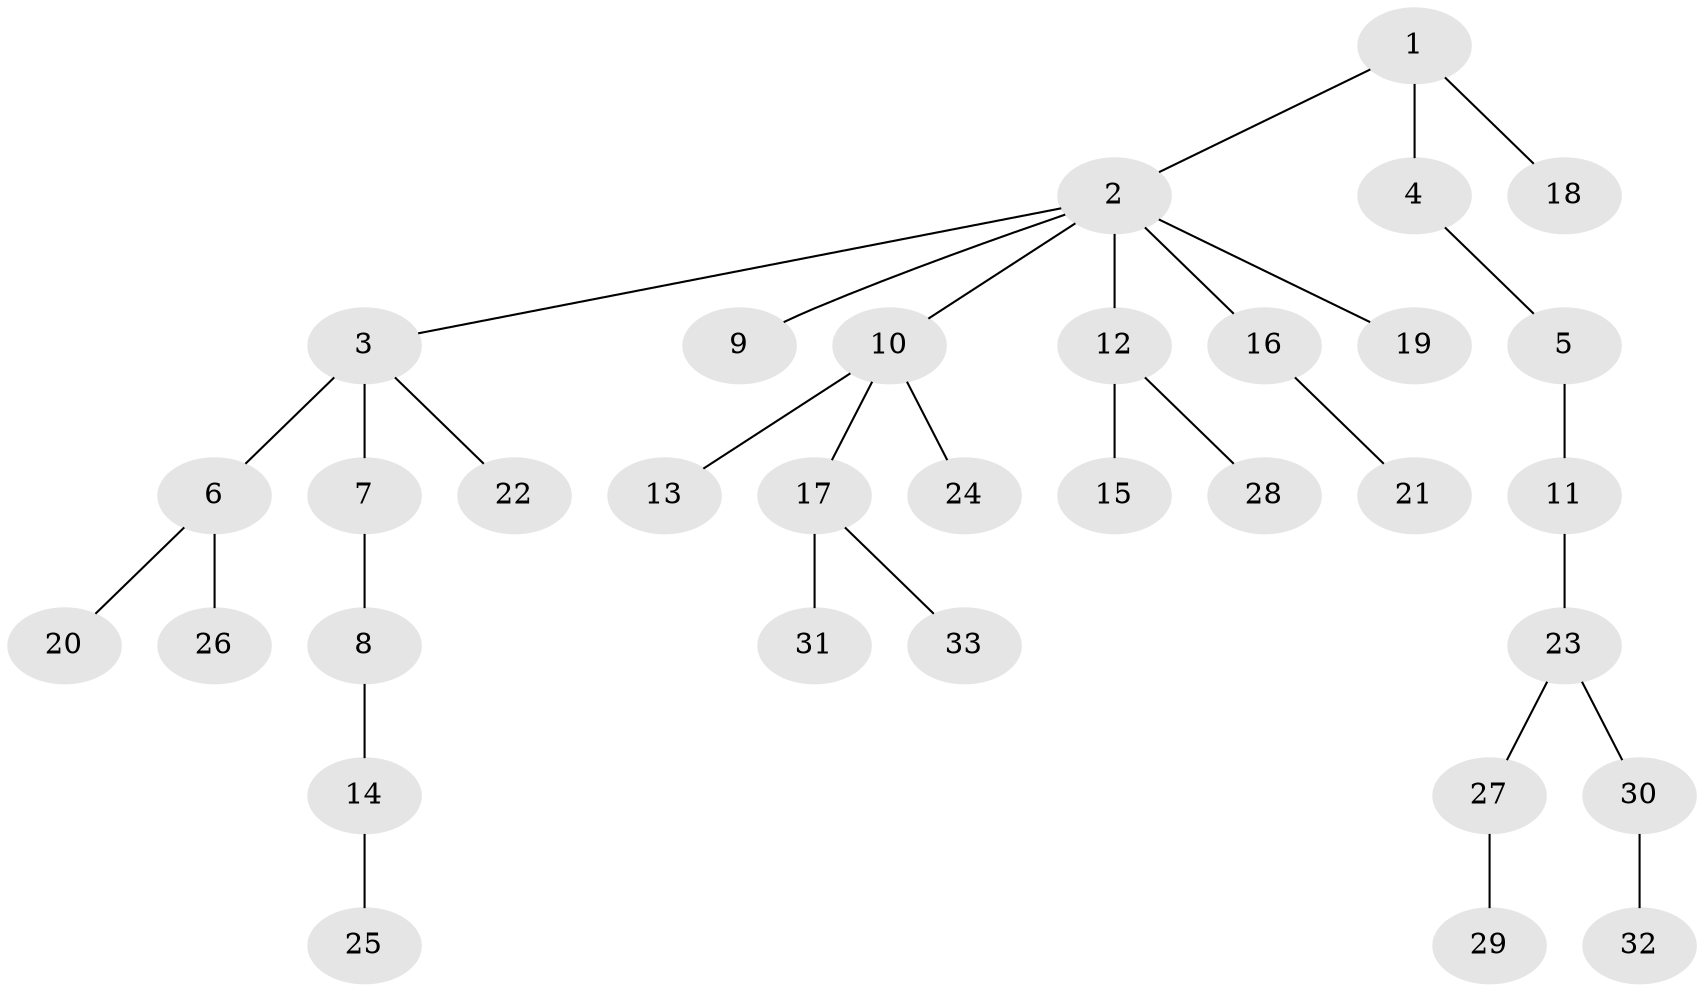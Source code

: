 // original degree distribution, {4: 0.06349206349206349, 8: 0.015873015873015872, 3: 0.1111111111111111, 1: 0.5238095238095238, 2: 0.23809523809523808, 6: 0.015873015873015872, 5: 0.031746031746031744}
// Generated by graph-tools (version 1.1) at 2025/37/03/09/25 02:37:02]
// undirected, 33 vertices, 32 edges
graph export_dot {
graph [start="1"]
  node [color=gray90,style=filled];
  1;
  2;
  3;
  4;
  5;
  6;
  7;
  8;
  9;
  10;
  11;
  12;
  13;
  14;
  15;
  16;
  17;
  18;
  19;
  20;
  21;
  22;
  23;
  24;
  25;
  26;
  27;
  28;
  29;
  30;
  31;
  32;
  33;
  1 -- 2 [weight=1.0];
  1 -- 4 [weight=1.0];
  1 -- 18 [weight=1.0];
  2 -- 3 [weight=1.0];
  2 -- 9 [weight=1.0];
  2 -- 10 [weight=1.0];
  2 -- 12 [weight=1.0];
  2 -- 16 [weight=1.0];
  2 -- 19 [weight=1.0];
  3 -- 6 [weight=1.0];
  3 -- 7 [weight=2.0];
  3 -- 22 [weight=1.0];
  4 -- 5 [weight=1.0];
  5 -- 11 [weight=2.0];
  6 -- 20 [weight=1.0];
  6 -- 26 [weight=1.0];
  7 -- 8 [weight=2.0];
  8 -- 14 [weight=1.0];
  10 -- 13 [weight=2.0];
  10 -- 17 [weight=1.0];
  10 -- 24 [weight=1.0];
  11 -- 23 [weight=1.0];
  12 -- 15 [weight=2.0];
  12 -- 28 [weight=1.0];
  14 -- 25 [weight=1.0];
  16 -- 21 [weight=1.0];
  17 -- 31 [weight=2.0];
  17 -- 33 [weight=1.0];
  23 -- 27 [weight=1.0];
  23 -- 30 [weight=1.0];
  27 -- 29 [weight=1.0];
  30 -- 32 [weight=1.0];
}
